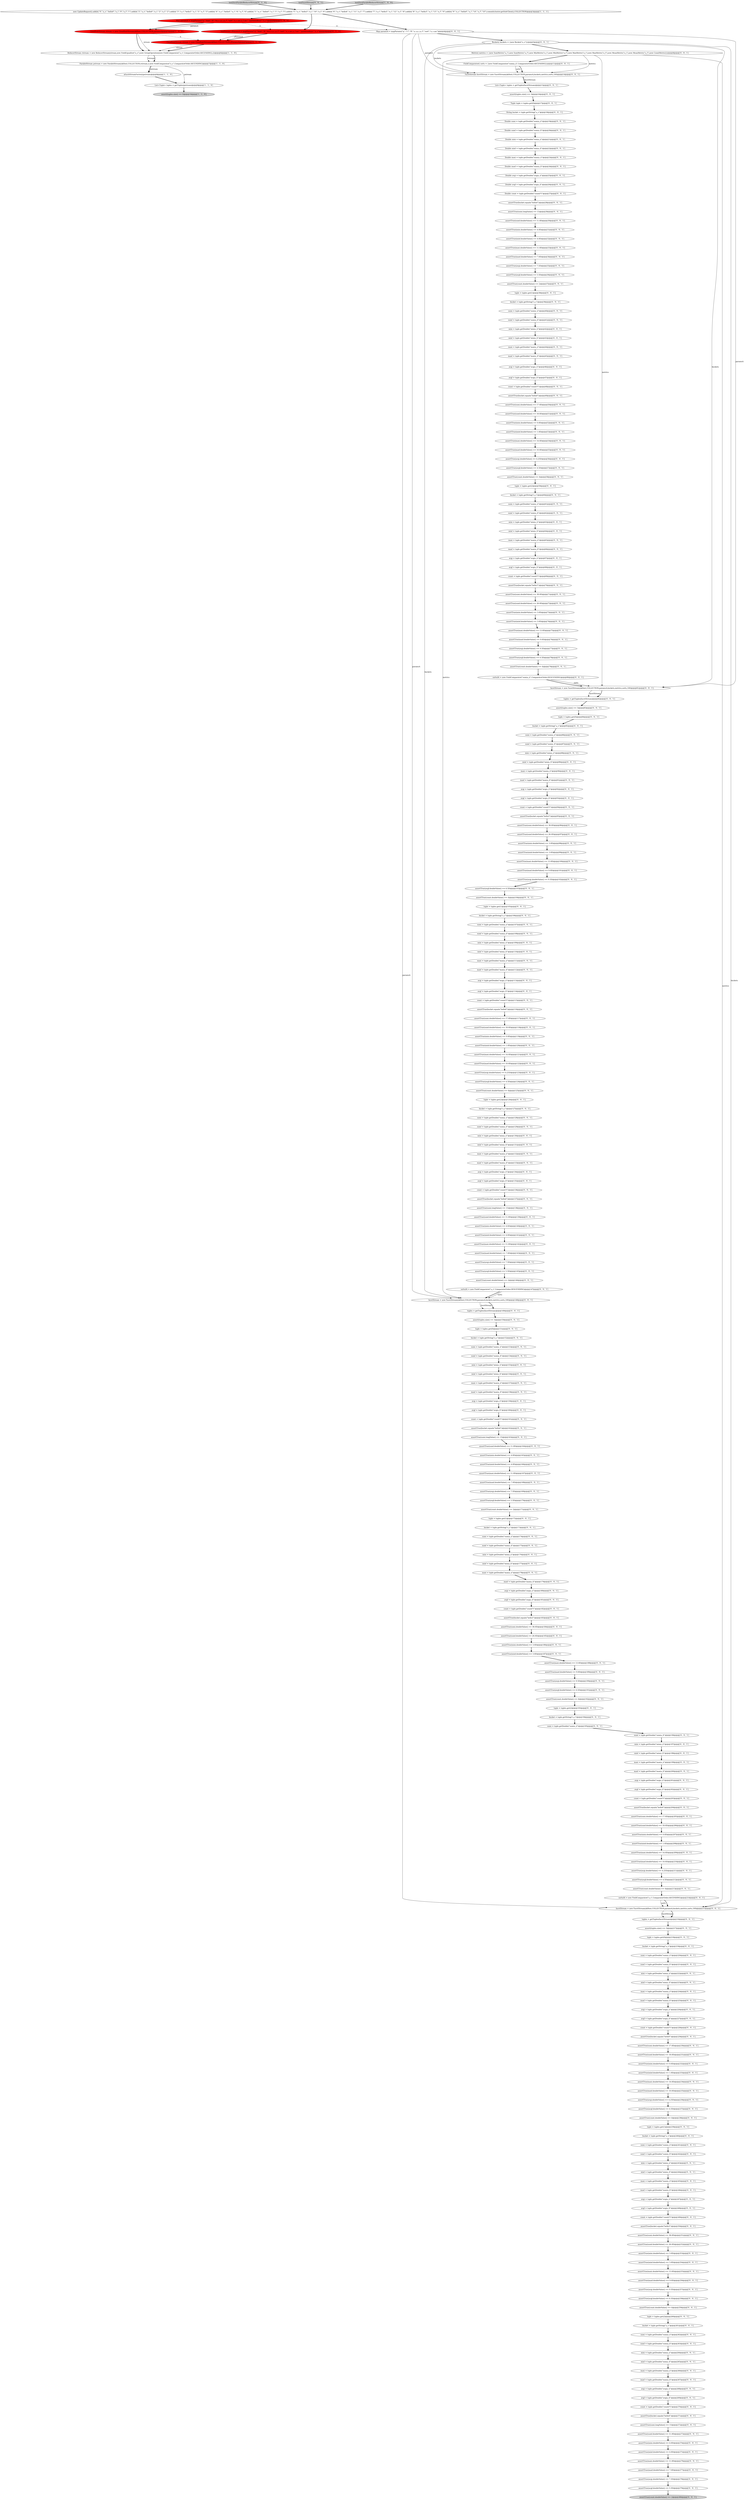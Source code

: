 digraph {
174 [style = filled, label = "assertTrue(avgf.doubleValue() == 5.5D)@@@279@@@['0', '0', '1']", fillcolor = white, shape = ellipse image = "AAA0AAABBB3BBB"];
65 [style = filled, label = "assertTrue(count.doubleValue() == 2)@@@280@@@['0', '0', '1']", fillcolor = lightgray, shape = ellipse image = "AAA0AAABBB3BBB"];
92 [style = filled, label = "minf = tuple.getDouble(\"min(a_f)\")@@@244@@@['0', '0', '1']", fillcolor = white, shape = ellipse image = "AAA0AAABBB3BBB"];
220 [style = filled, label = "assertTrue(minf.doubleValue() == 1.0D)@@@120@@@['0', '0', '1']", fillcolor = white, shape = ellipse image = "AAA0AAABBB3BBB"];
273 [style = filled, label = "bucket = tuple.getString(\"a_s\")@@@60@@@['0', '0', '1']", fillcolor = white, shape = ellipse image = "AAA0AAABBB3BBB"];
35 [style = filled, label = "assertTrue(maxf.doubleValue() == 9.0D)@@@101@@@['0', '0', '1']", fillcolor = white, shape = ellipse image = "AAA0AAABBB3BBB"];
201 [style = filled, label = "assertTrue(minf.doubleValue() == 1.0D)@@@208@@@['0', '0', '1']", fillcolor = white, shape = ellipse image = "AAA0AAABBB3BBB"];
81 [style = filled, label = "mini = tuple.getDouble(\"min(a_i)\")@@@243@@@['0', '0', '1']", fillcolor = white, shape = ellipse image = "AAA0AAABBB3BBB"];
88 [style = filled, label = "mini = tuple.getDouble(\"min(a_i)\")@@@42@@@['0', '0', '1']", fillcolor = white, shape = ellipse image = "AAA0AAABBB3BBB"];
134 [style = filled, label = "minf = tuple.getDouble(\"min(a_f)\")@@@177@@@['0', '0', '1']", fillcolor = white, shape = ellipse image = "AAA0AAABBB3BBB"];
237 [style = filled, label = "tuple = tuples.get(2)@@@193@@@['0', '0', '1']", fillcolor = white, shape = ellipse image = "AAA0AAABBB3BBB"];
275 [style = filled, label = "assertTrue(maxf.doubleValue() == 9.0D)@@@256@@@['0', '0', '1']", fillcolor = white, shape = ellipse image = "AAA0AAABBB3BBB"];
282 [style = filled, label = "sumi = tuple.getDouble(\"sum(a_i)\")@@@107@@@['0', '0', '1']", fillcolor = white, shape = ellipse image = "AAA0AAABBB3BBB"];
130 [style = filled, label = "sumf = tuple.getDouble(\"sum(a_f)\")@@@221@@@['0', '0', '1']", fillcolor = white, shape = ellipse image = "AAA0AAABBB3BBB"];
11 [style = filled, label = "testZeroParallelReducerStream['0', '1', '0']", fillcolor = lightgray, shape = diamond image = "AAA0AAABBB2BBB"];
79 [style = filled, label = "assertTrue(avgi.doubleValue() == 9.5D)@@@77@@@['0', '0', '1']", fillcolor = white, shape = ellipse image = "AAA0AAABBB3BBB"];
118 [style = filled, label = "assertTrue(sumi.doubleValue() == 17.0D)@@@50@@@['0', '0', '1']", fillcolor = white, shape = ellipse image = "AAA0AAABBB3BBB"];
3 [style = filled, label = "new UpdateRequest().add(id,\"0\",\"a_s\",\"hello0\",\"a_i\",\"0\",\"a_f\",\"1\").add(id,\"2\",\"a_s\",\"hello0\",\"a_i\",\"2\",\"a_f\",\"2\").add(id,\"3\",\"a_s\",\"hello3\",\"a_i\",\"3\",\"a_f\",\"3\").add(id,\"4\",\"a_s\",\"hello4\",\"a_i\",\"4\",\"a_f\",\"4\").add(id,\"1\",\"a_s\",\"hello0\",\"a_i\",\"1\",\"a_f\",\"5\").add(id,\"5\",\"a_s\",\"hello3\",\"a_i\",\"10\",\"a_f\",\"6\").add(id,\"6\",\"a_s\",\"hello4\",\"a_i\",\"11\",\"a_f\",\"7\").add(id,\"7\",\"a_s\",\"hello3\",\"a_i\",\"12\",\"a_f\",\"8\").add(id,\"8\",\"a_s\",\"hello3\",\"a_i\",\"13\",\"a_f\",\"9\").add(id,\"9\",\"a_s\",\"hello0\",\"a_i\",\"14\",\"a_f\",\"10\").commit(cluster.getSolrClient(),COLLECTION)@@@3@@@['1', '1', '1']", fillcolor = white, shape = ellipse image = "AAA0AAABBB1BBB"];
195 [style = filled, label = "tuple = tuples.get(1)@@@172@@@['0', '0', '1']", fillcolor = white, shape = ellipse image = "AAA0AAABBB3BBB"];
155 [style = filled, label = "assertTrue(count.doubleValue() == 2)@@@171@@@['0', '0', '1']", fillcolor = white, shape = ellipse image = "AAA0AAABBB3BBB"];
213 [style = filled, label = "maxf = tuple.getDouble(\"max(a_f)\")@@@112@@@['0', '0', '1']", fillcolor = white, shape = ellipse image = "AAA0AAABBB3BBB"];
228 [style = filled, label = "minf = tuple.getDouble(\"min(a_f)\")@@@64@@@['0', '0', '1']", fillcolor = white, shape = ellipse image = "AAA0AAABBB3BBB"];
36 [style = filled, label = "assertTrue(sumf.doubleValue() == 26.0D)@@@97@@@['0', '0', '1']", fillcolor = white, shape = ellipse image = "AAA0AAABBB3BBB"];
38 [style = filled, label = "assert(tuples.size() == 3)@@@16@@@['0', '0', '1']", fillcolor = white, shape = ellipse image = "AAA0AAABBB3BBB"];
75 [style = filled, label = "maxf = tuple.getDouble(\"max(a_f)\")@@@66@@@['0', '0', '1']", fillcolor = white, shape = ellipse image = "AAA0AAABBB3BBB"];
7 [style = filled, label = "assert(tuples.size() == 0)@@@10@@@['1', '1', '0']", fillcolor = lightgray, shape = ellipse image = "AAA0AAABBB1BBB"];
76 [style = filled, label = "sumf = tuple.getDouble(\"sum(a_f)\")@@@87@@@['0', '0', '1']", fillcolor = white, shape = ellipse image = "AAA0AAABBB3BBB"];
246 [style = filled, label = "facetStream = new FacetStream(zkHost,COLLECTION,paramsA,buckets,metrics,sorts,100)@@@215@@@['0', '0', '1']", fillcolor = white, shape = ellipse image = "AAA0AAABBB3BBB"];
47 [style = filled, label = "assertTrue(sumf.doubleValue() == 26.0D)@@@252@@@['0', '0', '1']", fillcolor = white, shape = ellipse image = "AAA0AAABBB3BBB"];
254 [style = filled, label = "avgi = tuple.getDouble(\"avg(a_i)\")@@@159@@@['0', '0', '1']", fillcolor = white, shape = ellipse image = "AAA0AAABBB3BBB"];
181 [style = filled, label = "assertTrue(maxi.doubleValue() == 11.0D)@@@167@@@['0', '0', '1']", fillcolor = white, shape = ellipse image = "AAA0AAABBB3BBB"];
248 [style = filled, label = "assertTrue(mini.doubleValue() == 4.0D)@@@31@@@['0', '0', '1']", fillcolor = white, shape = ellipse image = "AAA0AAABBB3BBB"];
6 [style = filled, label = "List<Tuple> tuples = getTuples(pstream)@@@9@@@['1', '1', '0']", fillcolor = white, shape = ellipse image = "AAA0AAABBB1BBB"];
91 [style = filled, label = "count = tuple.getDouble(\"count(*)\")@@@115@@@['0', '0', '1']", fillcolor = white, shape = ellipse image = "AAA0AAABBB3BBB"];
102 [style = filled, label = "sumi = tuple.getDouble(\"sum(a_i)\")@@@195@@@['0', '0', '1']", fillcolor = white, shape = ellipse image = "AAA0AAABBB3BBB"];
264 [style = filled, label = "FacetStream facetStream = new FacetStream(zkHost,COLLECTION,paramsA,buckets,metrics,sorts,100)@@@14@@@['0', '0', '1']", fillcolor = white, shape = ellipse image = "AAA0AAABBB3BBB"];
217 [style = filled, label = "assertTrue(bucket.equals(\"hello3\"))@@@70@@@['0', '0', '1']", fillcolor = white, shape = ellipse image = "AAA0AAABBB3BBB"];
189 [style = filled, label = "sumi = tuple.getDouble(\"sum(a_i)\")@@@174@@@['0', '0', '1']", fillcolor = white, shape = ellipse image = "AAA0AAABBB3BBB"];
204 [style = filled, label = "tuple = tuples.get(2)@@@260@@@['0', '0', '1']", fillcolor = white, shape = ellipse image = "AAA0AAABBB3BBB"];
110 [style = filled, label = "Tuple tuple = tuples.get(0)@@@17@@@['0', '0', '1']", fillcolor = white, shape = ellipse image = "AAA0AAABBB3BBB"];
187 [style = filled, label = "avgi = tuple.getDouble(\"avg(a_i)\")@@@134@@@['0', '0', '1']", fillcolor = white, shape = ellipse image = "AAA0AAABBB3BBB"];
95 [style = filled, label = "assertTrue(mini.doubleValue() == 3.0D)@@@253@@@['0', '0', '1']", fillcolor = white, shape = ellipse image = "AAA0AAABBB3BBB"];
172 [style = filled, label = "sumi = tuple.getDouble(\"sum(a_i)\")@@@241@@@['0', '0', '1']", fillcolor = white, shape = ellipse image = "AAA0AAABBB3BBB"];
87 [style = filled, label = "mini = tuple.getDouble(\"min(a_i)\")@@@63@@@['0', '0', '1']", fillcolor = white, shape = ellipse image = "AAA0AAABBB3BBB"];
183 [style = filled, label = "Double mini = tuple.getDouble(\"min(a_i)\")@@@21@@@['0', '0', '1']", fillcolor = white, shape = ellipse image = "AAA0AAABBB3BBB"];
28 [style = filled, label = "assertTrue(count.doubleValue() == 4)@@@79@@@['0', '0', '1']", fillcolor = white, shape = ellipse image = "AAA0AAABBB3BBB"];
191 [style = filled, label = "maxi = tuple.getDouble(\"max(a_i)\")@@@224@@@['0', '0', '1']", fillcolor = white, shape = ellipse image = "AAA0AAABBB3BBB"];
253 [style = filled, label = "Double count = tuple.getDouble(\"count(*)\")@@@27@@@['0', '0', '1']", fillcolor = white, shape = ellipse image = "AAA0AAABBB3BBB"];
258 [style = filled, label = "assertTrue(mini.doubleValue() == 4.0D)@@@274@@@['0', '0', '1']", fillcolor = white, shape = ellipse image = "AAA0AAABBB3BBB"];
9 [style = filled, label = "SolrParams sParamsA = mapParams(\"q\",\"blah\",\"fl\",\"id,a_s,a_i,a_f\",\"sort\",\"a_s asc,a_f asc\",\"partitionKeys\",\"a_s\")@@@4@@@['0', '1', '0']", fillcolor = red, shape = ellipse image = "AAA1AAABBB2BBB"];
45 [style = filled, label = "assertTrue(maxi.doubleValue() == 13.0D)@@@100@@@['0', '0', '1']", fillcolor = white, shape = ellipse image = "AAA0AAABBB3BBB"];
55 [style = filled, label = "avgi = tuple.getDouble(\"avg(a_i)\")@@@67@@@['0', '0', '1']", fillcolor = white, shape = ellipse image = "AAA0AAABBB3BBB"];
120 [style = filled, label = "assertTrue(avgi.doubleValue() == 4.25D)@@@123@@@['0', '0', '1']", fillcolor = white, shape = ellipse image = "AAA0AAABBB3BBB"];
173 [style = filled, label = "assertTrue(maxf.doubleValue() == 10.0D)@@@122@@@['0', '0', '1']", fillcolor = white, shape = ellipse image = "AAA0AAABBB3BBB"];
211 [style = filled, label = "minf = tuple.getDouble(\"min(a_f)\")@@@265@@@['0', '0', '1']", fillcolor = white, shape = ellipse image = "AAA0AAABBB3BBB"];
200 [style = filled, label = "assertTrue(avgf.doubleValue() == 4.5D)@@@237@@@['0', '0', '1']", fillcolor = white, shape = ellipse image = "AAA0AAABBB3BBB"];
66 [style = filled, label = "assertTrue(avgi.doubleValue() == 9.5D)@@@190@@@['0', '0', '1']", fillcolor = white, shape = ellipse image = "AAA0AAABBB3BBB"];
205 [style = filled, label = "sumf = tuple.getDouble(\"sum(a_f)\")@@@154@@@['0', '0', '1']", fillcolor = white, shape = ellipse image = "AAA0AAABBB3BBB"];
241 [style = filled, label = "avgf = tuple.getDouble(\"avg(a_f)\")@@@181@@@['0', '0', '1']", fillcolor = white, shape = ellipse image = "AAA0AAABBB3BBB"];
15 [style = filled, label = "assertTrue(count.doubleValue() == 4)@@@238@@@['0', '0', '1']", fillcolor = white, shape = ellipse image = "AAA0AAABBB3BBB"];
206 [style = filled, label = "Double sumi = tuple.getDouble(\"sum(a_i)\")@@@19@@@['0', '0', '1']", fillcolor = white, shape = ellipse image = "AAA0AAABBB3BBB"];
5 [style = filled, label = "CloudSolrStream stream = new CloudSolrStream(zkHost,COLLECTION,paramsA)@@@5@@@['1', '0', '0']", fillcolor = red, shape = ellipse image = "AAA1AAABBB1BBB"];
40 [style = filled, label = "assertTrue(count.doubleValue() == 4)@@@58@@@['0', '0', '1']", fillcolor = white, shape = ellipse image = "AAA0AAABBB3BBB"];
26 [style = filled, label = "bucket = tuple.getString(\"a_s\")@@@85@@@['0', '0', '1']", fillcolor = white, shape = ellipse image = "AAA0AAABBB3BBB"];
64 [style = filled, label = "count = tuple.getDouble(\"count(*)\")@@@203@@@['0', '0', '1']", fillcolor = white, shape = ellipse image = "AAA0AAABBB3BBB"];
216 [style = filled, label = "minf = tuple.getDouble(\"min(a_f)\")@@@131@@@['0', '0', '1']", fillcolor = white, shape = ellipse image = "AAA0AAABBB3BBB"];
269 [style = filled, label = "assertTrue(bucket.equals(\"hello3\"))@@@95@@@['0', '0', '1']", fillcolor = white, shape = ellipse image = "AAA0AAABBB3BBB"];
49 [style = filled, label = "assertTrue(mini.doubleValue() == 3.0D)@@@98@@@['0', '0', '1']", fillcolor = white, shape = ellipse image = "AAA0AAABBB3BBB"];
242 [style = filled, label = "assert(tuples.size() == 3)@@@83@@@['0', '0', '1']", fillcolor = white, shape = ellipse image = "AAA0AAABBB3BBB"];
137 [style = filled, label = "sorts(0( = new FieldComparator(\"a_s\",ComparatorOrder.ASCENDING)@@@214@@@['0', '0', '1']", fillcolor = white, shape = ellipse image = "AAA0AAABBB3BBB"];
1 [style = filled, label = "ParallelStream pstream = new ParallelStream(zkHost,COLLECTION,rstream,2,new FieldComparator(\"a_s\",ComparatorOrder.ASCENDING))@@@7@@@['1', '1', '0']", fillcolor = white, shape = ellipse image = "AAA0AAABBB1BBB"];
56 [style = filled, label = "assertTrue(maxi.doubleValue() == 14.0D)@@@54@@@['0', '0', '1']", fillcolor = white, shape = ellipse image = "AAA0AAABBB3BBB"];
74 [style = filled, label = "sorts(0( = new FieldComparator(\"a_s\",ComparatorOrder.DESCENDING)@@@147@@@['0', '0', '1']", fillcolor = white, shape = ellipse image = "AAA0AAABBB3BBB"];
117 [style = filled, label = "assertTrue(avgf.doubleValue() == 6.5D)@@@191@@@['0', '0', '1']", fillcolor = white, shape = ellipse image = "AAA0AAABBB3BBB"];
178 [style = filled, label = "minf = tuple.getDouble(\"min(a_f)\")@@@43@@@['0', '0', '1']", fillcolor = white, shape = ellipse image = "AAA0AAABBB3BBB"];
78 [style = filled, label = "assertTrue(sumf.doubleValue() == 18.0D)@@@118@@@['0', '0', '1']", fillcolor = white, shape = ellipse image = "AAA0AAABBB3BBB"];
260 [style = filled, label = "assertTrue(maxf.doubleValue() == 9.0D)@@@76@@@['0', '0', '1']", fillcolor = white, shape = ellipse image = "AAA0AAABBB3BBB"];
268 [style = filled, label = "assertTrue(minf.doubleValue() == 1.0D)@@@233@@@['0', '0', '1']", fillcolor = white, shape = ellipse image = "AAA0AAABBB3BBB"];
108 [style = filled, label = "assertTrue(avgf.doubleValue() == 4.5D)@@@57@@@['0', '0', '1']", fillcolor = white, shape = ellipse image = "AAA0AAABBB3BBB"];
280 [style = filled, label = "FieldComparator(( sorts = {new FieldComparator(\"sum(a_i)\",ComparatorOrder.ASCENDING)}@@@11@@@['0', '0', '1']", fillcolor = white, shape = ellipse image = "AAA0AAABBB3BBB"];
24 [style = filled, label = "assertTrue(maxi.doubleValue() == 13.0D)@@@188@@@['0', '0', '1']", fillcolor = white, shape = ellipse image = "AAA0AAABBB3BBB"];
225 [style = filled, label = "maxf = tuple.getDouble(\"max(a_f)\")@@@133@@@['0', '0', '1']", fillcolor = white, shape = ellipse image = "AAA0AAABBB3BBB"];
161 [style = filled, label = "mini = tuple.getDouble(\"min(a_i)\")@@@88@@@['0', '0', '1']", fillcolor = white, shape = ellipse image = "AAA0AAABBB3BBB"];
115 [style = filled, label = "assertTrue(maxf.doubleValue() == 7.0D)@@@34@@@['0', '0', '1']", fillcolor = white, shape = ellipse image = "AAA0AAABBB3BBB"];
54 [style = filled, label = "assertTrue(maxi.doubleValue() == 14.0D)@@@234@@@['0', '0', '1']", fillcolor = white, shape = ellipse image = "AAA0AAABBB3BBB"];
14 [style = filled, label = "avgf = tuple.getDouble(\"avg(a_f)\")@@@47@@@['0', '0', '1']", fillcolor = white, shape = ellipse image = "AAA0AAABBB3BBB"];
22 [style = filled, label = "mini = tuple.getDouble(\"min(a_i)\")@@@155@@@['0', '0', '1']", fillcolor = white, shape = ellipse image = "AAA0AAABBB3BBB"];
90 [style = filled, label = "assertTrue(sumi.doubleValue() == 38.0D)@@@71@@@['0', '0', '1']", fillcolor = white, shape = ellipse image = "AAA0AAABBB3BBB"];
222 [style = filled, label = "maxf = tuple.getDouble(\"max(a_f)\")@@@179@@@['0', '0', '1']", fillcolor = white, shape = ellipse image = "AAA0AAABBB3BBB"];
112 [style = filled, label = "mini = tuple.getDouble(\"min(a_i)\")@@@197@@@['0', '0', '1']", fillcolor = white, shape = ellipse image = "AAA0AAABBB3BBB"];
163 [style = filled, label = "assertTrue(sumf.doubleValue() == 18.0D)@@@51@@@['0', '0', '1']", fillcolor = white, shape = ellipse image = "AAA0AAABBB3BBB"];
250 [style = filled, label = "assertTrue(sumi.longValue() == 15)@@@272@@@['0', '0', '1']", fillcolor = white, shape = ellipse image = "AAA0AAABBB3BBB"];
270 [style = filled, label = "avgf = tuple.getDouble(\"avg(a_f)\")@@@269@@@['0', '0', '1']", fillcolor = white, shape = ellipse image = "AAA0AAABBB3BBB"];
229 [style = filled, label = "tuples = getTuples(facetStream)@@@216@@@['0', '0', '1']", fillcolor = white, shape = ellipse image = "AAA0AAABBB3BBB"];
70 [style = filled, label = "count = tuple.getDouble(\"count(*)\")@@@48@@@['0', '0', '1']", fillcolor = white, shape = ellipse image = "AAA0AAABBB3BBB"];
4 [style = filled, label = "Map paramsA = mapParams(\"q\",\"blah\",\"fl\",\"id,a_s,a_i,a_f\",\"sort\",\"a_s asc,a_f asc\",\"partitionKeys\",\"a_s\")@@@4@@@['1', '0', '0']", fillcolor = red, shape = ellipse image = "AAA1AAABBB1BBB"];
234 [style = filled, label = "bucket = tuple.getString(\"a_s\")@@@240@@@['0', '0', '1']", fillcolor = white, shape = ellipse image = "AAA0AAABBB3BBB"];
34 [style = filled, label = "assertTrue(maxi.doubleValue() == 13.0D)@@@255@@@['0', '0', '1']", fillcolor = white, shape = ellipse image = "AAA0AAABBB3BBB"];
111 [style = filled, label = "Double maxf = tuple.getDouble(\"max(a_f)\")@@@24@@@['0', '0', '1']", fillcolor = white, shape = ellipse image = "AAA0AAABBB3BBB"];
39 [style = filled, label = "count = tuple.getDouble(\"count(*)\")@@@136@@@['0', '0', '1']", fillcolor = white, shape = ellipse image = "AAA0AAABBB3BBB"];
57 [style = filled, label = "assertTrue(maxi.doubleValue() == 11.0D)@@@142@@@['0', '0', '1']", fillcolor = white, shape = ellipse image = "AAA0AAABBB3BBB"];
69 [style = filled, label = "avgf = tuple.getDouble(\"avg(a_f)\")@@@248@@@['0', '0', '1']", fillcolor = white, shape = ellipse image = "AAA0AAABBB3BBB"];
151 [style = filled, label = "assertTrue(sumf.doubleValue() == 11.0D)@@@30@@@['0', '0', '1']", fillcolor = white, shape = ellipse image = "AAA0AAABBB3BBB"];
208 [style = filled, label = "assertTrue(bucket.equals(\"hello4\"))@@@162@@@['0', '0', '1']", fillcolor = white, shape = ellipse image = "AAA0AAABBB3BBB"];
276 [style = filled, label = "maxi = tuple.getDouble(\"max(a_i)\")@@@65@@@['0', '0', '1']", fillcolor = white, shape = ellipse image = "AAA0AAABBB3BBB"];
255 [style = filled, label = "tuple = tuples.get(0)@@@218@@@['0', '0', '1']", fillcolor = white, shape = ellipse image = "AAA0AAABBB3BBB"];
16 [style = filled, label = "Double avgf = tuple.getDouble(\"avg(a_f)\")@@@26@@@['0', '0', '1']", fillcolor = white, shape = ellipse image = "AAA0AAABBB3BBB"];
186 [style = filled, label = "maxi = tuple.getDouble(\"max(a_i)\")@@@90@@@['0', '0', '1']", fillcolor = white, shape = ellipse image = "AAA0AAABBB3BBB"];
63 [style = filled, label = "assertTrue(avgf.doubleValue() == 4.5D)@@@212@@@['0', '0', '1']", fillcolor = white, shape = ellipse image = "AAA0AAABBB3BBB"];
106 [style = filled, label = "maxi = tuple.getDouble(\"max(a_i)\")@@@132@@@['0', '0', '1']", fillcolor = white, shape = ellipse image = "AAA0AAABBB3BBB"];
154 [style = filled, label = "Double sumf = tuple.getDouble(\"sum(a_f)\")@@@20@@@['0', '0', '1']", fillcolor = white, shape = ellipse image = "AAA0AAABBB3BBB"];
0 [style = filled, label = "ReducerStream rstream = new ReducerStream(stream,new FieldEqualitor(\"a_s\"),new GroupOperation(new FieldComparator(\"a_s\",ComparatorOrder.ASCENDING),2))@@@6@@@['1', '1', '0']", fillcolor = white, shape = ellipse image = "AAA0AAABBB1BBB"];
44 [style = filled, label = "bucket = tuple.getString(\"a_s\")@@@173@@@['0', '0', '1']", fillcolor = white, shape = ellipse image = "AAA0AAABBB3BBB"];
27 [style = filled, label = "Double avgi = tuple.getDouble(\"avg(a_i)\")@@@25@@@['0', '0', '1']", fillcolor = white, shape = ellipse image = "AAA0AAABBB3BBB"];
194 [style = filled, label = "assertTrue(avgf.doubleValue() == 4.5D)@@@124@@@['0', '0', '1']", fillcolor = white, shape = ellipse image = "AAA0AAABBB3BBB"];
196 [style = filled, label = "avgi = tuple.getDouble(\"avg(a_i)\")@@@201@@@['0', '0', '1']", fillcolor = white, shape = ellipse image = "AAA0AAABBB3BBB"];
207 [style = filled, label = "assertTrue(maxf.doubleValue() == 7.0D)@@@277@@@['0', '0', '1']", fillcolor = white, shape = ellipse image = "AAA0AAABBB3BBB"];
175 [style = filled, label = "assertTrue(sumf.doubleValue() == 11.0D)@@@164@@@['0', '0', '1']", fillcolor = white, shape = ellipse image = "AAA0AAABBB3BBB"];
190 [style = filled, label = "assert(tuples.size() == 3)@@@217@@@['0', '0', '1']", fillcolor = white, shape = ellipse image = "AAA0AAABBB3BBB"];
265 [style = filled, label = "List<Tuple> tuples = getTuples(facetStream)@@@15@@@['0', '0', '1']", fillcolor = white, shape = ellipse image = "AAA0AAABBB3BBB"];
160 [style = filled, label = "assertTrue(bucket.equals(\"hello4\"))@@@271@@@['0', '0', '1']", fillcolor = white, shape = ellipse image = "AAA0AAABBB3BBB"];
85 [style = filled, label = "maxf = tuple.getDouble(\"max(a_f)\")@@@91@@@['0', '0', '1']", fillcolor = white, shape = ellipse image = "AAA0AAABBB3BBB"];
221 [style = filled, label = "bucket = tuple.getString(\"a_s\")@@@127@@@['0', '0', '1']", fillcolor = white, shape = ellipse image = "AAA0AAABBB3BBB"];
192 [style = filled, label = "assertTrue(bucket.equals(\"hello0\"))@@@229@@@['0', '0', '1']", fillcolor = white, shape = ellipse image = "AAA0AAABBB3BBB"];
58 [style = filled, label = "assertTrue(bucket.equals(\"hello0\"))@@@204@@@['0', '0', '1']", fillcolor = white, shape = ellipse image = "AAA0AAABBB3BBB"];
251 [style = filled, label = "count = tuple.getDouble(\"count(*)\")@@@249@@@['0', '0', '1']", fillcolor = white, shape = ellipse image = "AAA0AAABBB3BBB"];
274 [style = filled, label = "minf = tuple.getDouble(\"min(a_f)\")@@@223@@@['0', '0', '1']", fillcolor = white, shape = ellipse image = "AAA0AAABBB3BBB"];
143 [style = filled, label = "mini = tuple.getDouble(\"min(a_i)\")@@@109@@@['0', '0', '1']", fillcolor = white, shape = ellipse image = "AAA0AAABBB3BBB"];
83 [style = filled, label = "facetStream = new FacetStream(zkHost,COLLECTION,paramsA,buckets,metrics,sorts,100)@@@148@@@['0', '0', '1']", fillcolor = white, shape = ellipse image = "AAA0AAABBB3BBB"];
158 [style = filled, label = "assertTrue(sumf.doubleValue() == 26.0D)@@@72@@@['0', '0', '1']", fillcolor = white, shape = ellipse image = "AAA0AAABBB3BBB"];
94 [style = filled, label = "assertTrue(count.doubleValue() == 2)@@@37@@@['0', '0', '1']", fillcolor = white, shape = ellipse image = "AAA0AAABBB3BBB"];
188 [style = filled, label = "avgf = tuple.getDouble(\"avg(a_f)\")@@@202@@@['0', '0', '1']", fillcolor = white, shape = ellipse image = "AAA0AAABBB3BBB"];
113 [style = filled, label = "maxi = tuple.getDouble(\"max(a_i)\")@@@111@@@['0', '0', '1']", fillcolor = white, shape = ellipse image = "AAA0AAABBB3BBB"];
37 [style = filled, label = "assertTrue(bucket.equals(\"hello4\"))@@@137@@@['0', '0', '1']", fillcolor = white, shape = ellipse image = "AAA0AAABBB3BBB"];
153 [style = filled, label = "assertTrue(sumi.doubleValue() == 38.0D)@@@184@@@['0', '0', '1']", fillcolor = white, shape = ellipse image = "AAA0AAABBB3BBB"];
177 [style = filled, label = "assertTrue(maxf.doubleValue() == 10.0D)@@@210@@@['0', '0', '1']", fillcolor = white, shape = ellipse image = "AAA0AAABBB3BBB"];
227 [style = filled, label = "assertTrue(avgi.doubleValue() == 4.25D)@@@211@@@['0', '0', '1']", fillcolor = white, shape = ellipse image = "AAA0AAABBB3BBB"];
145 [style = filled, label = "minf = tuple.getDouble(\"min(a_f)\")@@@198@@@['0', '0', '1']", fillcolor = white, shape = ellipse image = "AAA0AAABBB3BBB"];
199 [style = filled, label = "sumf = tuple.getDouble(\"sum(a_f)\")@@@196@@@['0', '0', '1']", fillcolor = white, shape = ellipse image = "AAA0AAABBB3BBB"];
29 [style = filled, label = "sumf = tuple.getDouble(\"sum(a_f)\")@@@129@@@['0', '0', '1']", fillcolor = white, shape = ellipse image = "AAA0AAABBB3BBB"];
224 [style = filled, label = "assertTrue(minf.doubleValue() == 3.0D)@@@99@@@['0', '0', '1']", fillcolor = white, shape = ellipse image = "AAA0AAABBB3BBB"];
278 [style = filled, label = "assertTrue(sumf.doubleValue() == 18.0D)@@@206@@@['0', '0', '1']", fillcolor = white, shape = ellipse image = "AAA0AAABBB3BBB"];
279 [style = filled, label = "Metric(( metrics = {new SumMetric(\"a_i\"),new SumMetric(\"a_f\"),new MinMetric(\"a_i\"),new MinMetric(\"a_f\"),new MaxMetric(\"a_i\"),new MaxMetric(\"a_f\"),new MeanMetric(\"a_i\"),new MeanMetric(\"a_f\"),new CountMetric()}@@@8@@@['0', '0', '1']", fillcolor = white, shape = ellipse image = "AAA0AAABBB3BBB"];
147 [style = filled, label = "avgf = tuple.getDouble(\"avg(a_f)\")@@@68@@@['0', '0', '1']", fillcolor = white, shape = ellipse image = "AAA0AAABBB3BBB"];
114 [style = filled, label = "assertTrue(bucket.equals(\"hello3\"))@@@250@@@['0', '0', '1']", fillcolor = white, shape = ellipse image = "AAA0AAABBB3BBB"];
123 [style = filled, label = "assertTrue(sumf.doubleValue() == 11.0D)@@@139@@@['0', '0', '1']", fillcolor = white, shape = ellipse image = "AAA0AAABBB3BBB"];
133 [style = filled, label = "assertTrue(sumi.doubleValue() == 17.0D)@@@205@@@['0', '0', '1']", fillcolor = white, shape = ellipse image = "AAA0AAABBB3BBB"];
142 [style = filled, label = "assertTrue(count.doubleValue() == 4)@@@192@@@['0', '0', '1']", fillcolor = white, shape = ellipse image = "AAA0AAABBB3BBB"];
197 [style = filled, label = "tuples = getTuples(facetStream)@@@149@@@['0', '0', '1']", fillcolor = white, shape = ellipse image = "AAA0AAABBB3BBB"];
263 [style = filled, label = "bucket = tuple.getString(\"a_s\")@@@194@@@['0', '0', '1']", fillcolor = white, shape = ellipse image = "AAA0AAABBB3BBB"];
97 [style = filled, label = "assertTrue(avgf.doubleValue() == 6.5D)@@@258@@@['0', '0', '1']", fillcolor = white, shape = ellipse image = "AAA0AAABBB3BBB"];
170 [style = filled, label = "count = tuple.getDouble(\"count(*)\")@@@69@@@['0', '0', '1']", fillcolor = white, shape = ellipse image = "AAA0AAABBB3BBB"];
210 [style = filled, label = "assertTrue(sumi.doubleValue() == 38.0D)@@@96@@@['0', '0', '1']", fillcolor = white, shape = ellipse image = "AAA0AAABBB3BBB"];
180 [style = filled, label = "assertTrue(avgi.doubleValue() == 4.25D)@@@56@@@['0', '0', '1']", fillcolor = white, shape = ellipse image = "AAA0AAABBB3BBB"];
156 [style = filled, label = "assertTrue(avgi.doubleValue() == 7.5D)@@@278@@@['0', '0', '1']", fillcolor = white, shape = ellipse image = "AAA0AAABBB3BBB"];
203 [style = filled, label = "count = tuple.getDouble(\"count(*)\")@@@228@@@['0', '0', '1']", fillcolor = white, shape = ellipse image = "AAA0AAABBB3BBB"];
73 [style = filled, label = "assertTrue(avgi.doubleValue() == 7.5D)@@@169@@@['0', '0', '1']", fillcolor = white, shape = ellipse image = "AAA0AAABBB3BBB"];
17 [style = filled, label = "avgi = tuple.getDouble(\"avg(a_i)\")@@@46@@@['0', '0', '1']", fillcolor = white, shape = ellipse image = "AAA0AAABBB3BBB"];
19 [style = filled, label = "assertTrue(avgi.doubleValue() == 9.5D)@@@257@@@['0', '0', '1']", fillcolor = white, shape = ellipse image = "AAA0AAABBB3BBB"];
202 [style = filled, label = "avgi = tuple.getDouble(\"avg(a_i)\")@@@180@@@['0', '0', '1']", fillcolor = white, shape = ellipse image = "AAA0AAABBB3BBB"];
61 [style = filled, label = "count = tuple.getDouble(\"count(*)\")@@@182@@@['0', '0', '1']", fillcolor = white, shape = ellipse image = "AAA0AAABBB3BBB"];
198 [style = filled, label = "maxi = tuple.getDouble(\"max(a_i)\")@@@199@@@['0', '0', '1']", fillcolor = white, shape = ellipse image = "AAA0AAABBB3BBB"];
223 [style = filled, label = "maxi = tuple.getDouble(\"max(a_i)\")@@@266@@@['0', '0', '1']", fillcolor = white, shape = ellipse image = "AAA0AAABBB3BBB"];
214 [style = filled, label = "assertTrue(minf.doubleValue() == 3.0D)@@@187@@@['0', '0', '1']", fillcolor = white, shape = ellipse image = "AAA0AAABBB3BBB"];
18 [style = filled, label = "assertTrue(sumi.longValue() == 15)@@@138@@@['0', '0', '1']", fillcolor = white, shape = ellipse image = "AAA0AAABBB3BBB"];
30 [style = filled, label = "String bucket = tuple.getString(\"a_s\")@@@18@@@['0', '0', '1']", fillcolor = white, shape = ellipse image = "AAA0AAABBB3BBB"];
51 [style = filled, label = "assertTrue(avgi.doubleValue() == 7.5D)@@@144@@@['0', '0', '1']", fillcolor = white, shape = ellipse image = "AAA0AAABBB3BBB"];
152 [style = filled, label = "bucket = tuple.getString(\"a_s\")@@@261@@@['0', '0', '1']", fillcolor = white, shape = ellipse image = "AAA0AAABBB3BBB"];
235 [style = filled, label = "avgf = tuple.getDouble(\"avg(a_f)\")@@@160@@@['0', '0', '1']", fillcolor = white, shape = ellipse image = "AAA0AAABBB3BBB"];
277 [style = filled, label = "sumf = tuple.getDouble(\"sum(a_f)\")@@@41@@@['0', '0', '1']", fillcolor = white, shape = ellipse image = "AAA0AAABBB3BBB"];
135 [style = filled, label = "assertTrue(mini.doubleValue() == 4.0D)@@@140@@@['0', '0', '1']", fillcolor = white, shape = ellipse image = "AAA0AAABBB3BBB"];
218 [style = filled, label = "avgi = tuple.getDouble(\"avg(a_i)\")@@@92@@@['0', '0', '1']", fillcolor = white, shape = ellipse image = "AAA0AAABBB3BBB"];
41 [style = filled, label = "avgi = tuple.getDouble(\"avg(a_i)\")@@@247@@@['0', '0', '1']", fillcolor = white, shape = ellipse image = "AAA0AAABBB3BBB"];
139 [style = filled, label = "sumi = tuple.getDouble(\"sum(a_i)\")@@@61@@@['0', '0', '1']", fillcolor = white, shape = ellipse image = "AAA0AAABBB3BBB"];
124 [style = filled, label = "assertTrue(avgi.doubleValue() == 7.5D)@@@35@@@['0', '0', '1']", fillcolor = white, shape = ellipse image = "AAA0AAABBB3BBB"];
256 [style = filled, label = "avgf = tuple.getDouble(\"avg(a_f)\")@@@114@@@['0', '0', '1']", fillcolor = white, shape = ellipse image = "AAA0AAABBB3BBB"];
59 [style = filled, label = "bucket = tuple.getString(\"a_s\")@@@106@@@['0', '0', '1']", fillcolor = white, shape = ellipse image = "AAA0AAABBB3BBB"];
68 [style = filled, label = "tuple = tuples.get(1)@@@105@@@['0', '0', '1']", fillcolor = white, shape = ellipse image = "AAA0AAABBB3BBB"];
281 [style = filled, label = "tuple = tuples.get(0)@@@84@@@['0', '0', '1']", fillcolor = white, shape = ellipse image = "AAA0AAABBB3BBB"];
82 [style = filled, label = "assertTrue(count.doubleValue() == 4)@@@213@@@['0', '0', '1']", fillcolor = white, shape = ellipse image = "AAA0AAABBB3BBB"];
10 [style = filled, label = "CloudSolrStream stream = new CloudSolrStream(zkHost,COLLECTION,sParamsA)@@@5@@@['0', '1', '0']", fillcolor = red, shape = ellipse image = "AAA1AAABBB2BBB"];
239 [style = filled, label = "assertTrue(sumi.longValue() == 15)@@@163@@@['0', '0', '1']", fillcolor = white, shape = ellipse image = "AAA0AAABBB3BBB"];
261 [style = filled, label = "tuple = tuples.get(1)@@@38@@@['0', '0', '1']", fillcolor = white, shape = ellipse image = "AAA0AAABBB3BBB"];
157 [style = filled, label = "tuple = tuples.get(0)@@@151@@@['0', '0', '1']", fillcolor = white, shape = ellipse image = "AAA0AAABBB3BBB"];
132 [style = filled, label = "assertTrue(avgf.doubleValue() == 5.5D)@@@170@@@['0', '0', '1']", fillcolor = white, shape = ellipse image = "AAA0AAABBB3BBB"];
126 [style = filled, label = "testFacetStream['0', '0', '1']", fillcolor = lightgray, shape = diamond image = "AAA0AAABBB3BBB"];
193 [style = filled, label = "sumf = tuple.getDouble(\"sum(a_f)\")@@@62@@@['0', '0', '1']", fillcolor = white, shape = ellipse image = "AAA0AAABBB3BBB"];
33 [style = filled, label = "assertTrue(maxi.doubleValue() == 11.0D)@@@33@@@['0', '0', '1']", fillcolor = white, shape = ellipse image = "AAA0AAABBB3BBB"];
169 [style = filled, label = "assertTrue(sumi.doubleValue() == 17.0D)@@@117@@@['0', '0', '1']", fillcolor = white, shape = ellipse image = "AAA0AAABBB3BBB"];
168 [style = filled, label = "maxf = tuple.getDouble(\"max(a_f)\")@@@45@@@['0', '0', '1']", fillcolor = white, shape = ellipse image = "AAA0AAABBB3BBB"];
2 [style = filled, label = "testZeroParallelReducerStream['1', '0', '0']", fillcolor = lightgray, shape = diamond image = "AAA0AAABBB1BBB"];
12 [style = filled, label = "assertTrue(avgi.doubleValue() == 9.5D)@@@102@@@['0', '0', '1']", fillcolor = white, shape = ellipse image = "AAA0AAABBB3BBB"];
116 [style = filled, label = "maxi = tuple.getDouble(\"max(a_i)\")@@@157@@@['0', '0', '1']", fillcolor = white, shape = ellipse image = "AAA0AAABBB3BBB"];
128 [style = filled, label = "assertTrue(mini.doubleValue() == 0.0D)@@@207@@@['0', '0', '1']", fillcolor = white, shape = ellipse image = "AAA0AAABBB3BBB"];
127 [style = filled, label = "assertTrue(maxi.doubleValue() == 14.0D)@@@121@@@['0', '0', '1']", fillcolor = white, shape = ellipse image = "AAA0AAABBB3BBB"];
209 [style = filled, label = "Double minf = tuple.getDouble(\"min(a_f)\")@@@22@@@['0', '0', '1']", fillcolor = white, shape = ellipse image = "AAA0AAABBB3BBB"];
244 [style = filled, label = "sumi = tuple.getDouble(\"sum(a_i)\")@@@86@@@['0', '0', '1']", fillcolor = white, shape = ellipse image = "AAA0AAABBB3BBB"];
103 [style = filled, label = "maxf = tuple.getDouble(\"max(a_f)\")@@@158@@@['0', '0', '1']", fillcolor = white, shape = ellipse image = "AAA0AAABBB3BBB"];
99 [style = filled, label = "assertTrue(minf.doubleValue() == 4.0D)@@@32@@@['0', '0', '1']", fillcolor = white, shape = ellipse image = "AAA0AAABBB3BBB"];
212 [style = filled, label = "assertTrue(minf.doubleValue() == 1.0D)@@@53@@@['0', '0', '1']", fillcolor = white, shape = ellipse image = "AAA0AAABBB3BBB"];
48 [style = filled, label = "assertTrue(maxi.doubleValue() == 13.0D)@@@75@@@['0', '0', '1']", fillcolor = white, shape = ellipse image = "AAA0AAABBB3BBB"];
271 [style = filled, label = "maxi = tuple.getDouble(\"max(a_i)\")@@@44@@@['0', '0', '1']", fillcolor = white, shape = ellipse image = "AAA0AAABBB3BBB"];
259 [style = filled, label = "avgi = tuple.getDouble(\"avg(a_i)\")@@@226@@@['0', '0', '1']", fillcolor = white, shape = ellipse image = "AAA0AAABBB3BBB"];
252 [style = filled, label = "assertTrue(avgf.doubleValue() == 6.5D)@@@103@@@['0', '0', '1']", fillcolor = white, shape = ellipse image = "AAA0AAABBB3BBB"];
141 [style = filled, label = "sumf = tuple.getDouble(\"sum(a_f)\")@@@108@@@['0', '0', '1']", fillcolor = white, shape = ellipse image = "AAA0AAABBB3BBB"];
129 [style = filled, label = "bucket = tuple.getString(\"a_s\")@@@219@@@['0', '0', '1']", fillcolor = white, shape = ellipse image = "AAA0AAABBB3BBB"];
84 [style = filled, label = "assertTrue(minf.doubleValue() == 3.0D)@@@254@@@['0', '0', '1']", fillcolor = white, shape = ellipse image = "AAA0AAABBB3BBB"];
100 [style = filled, label = "avgf = tuple.getDouble(\"avg(a_f)\")@@@135@@@['0', '0', '1']", fillcolor = white, shape = ellipse image = "AAA0AAABBB3BBB"];
184 [style = filled, label = "minf = tuple.getDouble(\"min(a_f)\")@@@110@@@['0', '0', '1']", fillcolor = white, shape = ellipse image = "AAA0AAABBB3BBB"];
243 [style = filled, label = "tuple = tuples.get(2)@@@126@@@['0', '0', '1']", fillcolor = white, shape = ellipse image = "AAA0AAABBB3BBB"];
72 [style = filled, label = "maxf = tuple.getDouble(\"max(a_f)\")@@@200@@@['0', '0', '1']", fillcolor = white, shape = ellipse image = "AAA0AAABBB3BBB"];
77 [style = filled, label = "assertTrue(mini.doubleValue() == 4.0D)@@@165@@@['0', '0', '1']", fillcolor = white, shape = ellipse image = "AAA0AAABBB3BBB"];
159 [style = filled, label = "tuples = getTuples(facetStream)@@@82@@@['0', '0', '1']", fillcolor = white, shape = ellipse image = "AAA0AAABBB3BBB"];
136 [style = filled, label = "sorts(0( = new FieldComparator(\"sum(a_i)\",ComparatorOrder.DESCENDING)@@@80@@@['0', '0', '1']", fillcolor = white, shape = ellipse image = "AAA0AAABBB3BBB"];
182 [style = filled, label = "assertTrue(count.doubleValue() == 4)@@@259@@@['0', '0', '1']", fillcolor = white, shape = ellipse image = "AAA0AAABBB3BBB"];
105 [style = filled, label = "facetStream = new FacetStream(zkHost,COLLECTION,paramsA,buckets,metrics,sorts,100)@@@81@@@['0', '0', '1']", fillcolor = white, shape = ellipse image = "AAA0AAABBB3BBB"];
267 [style = filled, label = "sumi = tuple.getDouble(\"sum(a_i)\")@@@220@@@['0', '0', '1']", fillcolor = white, shape = ellipse image = "AAA0AAABBB3BBB"];
179 [style = filled, label = "assert(tuples.size() == 3)@@@150@@@['0', '0', '1']", fillcolor = white, shape = ellipse image = "AAA0AAABBB3BBB"];
266 [style = filled, label = "minf = tuple.getDouble(\"min(a_f)\")@@@156@@@['0', '0', '1']", fillcolor = white, shape = ellipse image = "AAA0AAABBB3BBB"];
60 [style = filled, label = "assertTrue(minf.doubleValue() == 3.0D)@@@74@@@['0', '0', '1']", fillcolor = white, shape = ellipse image = "AAA0AAABBB3BBB"];
162 [style = filled, label = "assertTrue(avgf.doubleValue() == 5.5D)@@@145@@@['0', '0', '1']", fillcolor = white, shape = ellipse image = "AAA0AAABBB3BBB"];
219 [style = filled, label = "assertTrue(mini.doubleValue() == 0.0D)@@@119@@@['0', '0', '1']", fillcolor = white, shape = ellipse image = "AAA0AAABBB3BBB"];
232 [style = filled, label = "assertTrue(minf.doubleValue() == 4.0D)@@@275@@@['0', '0', '1']", fillcolor = white, shape = ellipse image = "AAA0AAABBB3BBB"];
122 [style = filled, label = "sumi = tuple.getDouble(\"sum(a_i)\")@@@153@@@['0', '0', '1']", fillcolor = white, shape = ellipse image = "AAA0AAABBB3BBB"];
283 [style = filled, label = "Double maxi = tuple.getDouble(\"max(a_i)\")@@@23@@@['0', '0', '1']", fillcolor = white, shape = ellipse image = "AAA0AAABBB3BBB"];
46 [style = filled, label = "assertTrue(maxi.doubleValue() == 14.0D)@@@209@@@['0', '0', '1']", fillcolor = white, shape = ellipse image = "AAA0AAABBB3BBB"];
176 [style = filled, label = "sumf = tuple.getDouble(\"sum(a_f)\")@@@175@@@['0', '0', '1']", fillcolor = white, shape = ellipse image = "AAA0AAABBB3BBB"];
262 [style = filled, label = "assertTrue(count.doubleValue() == 4)@@@104@@@['0', '0', '1']", fillcolor = white, shape = ellipse image = "AAA0AAABBB3BBB"];
215 [style = filled, label = "avgf = tuple.getDouble(\"avg(a_f)\")@@@93@@@['0', '0', '1']", fillcolor = white, shape = ellipse image = "AAA0AAABBB3BBB"];
238 [style = filled, label = "assertTrue(sumf.doubleValue() == 11.0D)@@@273@@@['0', '0', '1']", fillcolor = white, shape = ellipse image = "AAA0AAABBB3BBB"];
42 [style = filled, label = "assertTrue(avgi.doubleValue() == 4.25D)@@@236@@@['0', '0', '1']", fillcolor = white, shape = ellipse image = "AAA0AAABBB3BBB"];
165 [style = filled, label = "sumi = tuple.getDouble(\"sum(a_i)\")@@@262@@@['0', '0', '1']", fillcolor = white, shape = ellipse image = "AAA0AAABBB3BBB"];
240 [style = filled, label = "assertTrue(maxf.doubleValue() == 9.0D)@@@189@@@['0', '0', '1']", fillcolor = white, shape = ellipse image = "AAA0AAABBB3BBB"];
146 [style = filled, label = "assertTrue(sumf.doubleValue() == 26.0D)@@@185@@@['0', '0', '1']", fillcolor = white, shape = ellipse image = "AAA0AAABBB3BBB"];
138 [style = filled, label = "count = tuple.getDouble(\"count(*)\")@@@161@@@['0', '0', '1']", fillcolor = white, shape = ellipse image = "AAA0AAABBB3BBB"];
148 [style = filled, label = "minf = tuple.getDouble(\"min(a_f)\")@@@89@@@['0', '0', '1']", fillcolor = white, shape = ellipse image = "AAA0AAABBB3BBB"];
23 [style = filled, label = "assertTrue(minf.doubleValue() == 4.0D)@@@141@@@['0', '0', '1']", fillcolor = white, shape = ellipse image = "AAA0AAABBB3BBB"];
71 [style = filled, label = "maxf = tuple.getDouble(\"max(a_f)\")@@@267@@@['0', '0', '1']", fillcolor = white, shape = ellipse image = "AAA0AAABBB3BBB"];
249 [style = filled, label = "assertTrue(avgf.doubleValue() == 5.5D)@@@36@@@['0', '0', '1']", fillcolor = white, shape = ellipse image = "AAA0AAABBB3BBB"];
43 [style = filled, label = "assertTrue(bucket.equals(\"hello0\"))@@@116@@@['0', '0', '1']", fillcolor = white, shape = ellipse image = "AAA0AAABBB3BBB"];
109 [style = filled, label = "Map paramsA = mapParams(\"q\",\"*:*\",\"fl\",\"a_s,a_i,a_f\",\"sort\",\"a_s asc\")@@@4@@@['0', '0', '1']", fillcolor = white, shape = ellipse image = "AAA0AAABBB3BBB"];
53 [style = filled, label = "assertTrue(maxf.doubleValue() == 7.0D)@@@143@@@['0', '0', '1']", fillcolor = white, shape = ellipse image = "AAA0AAABBB3BBB"];
233 [style = filled, label = "maxi = tuple.getDouble(\"max(a_i)\")@@@178@@@['0', '0', '1']", fillcolor = white, shape = ellipse image = "AAA0AAABBB3BBB"];
13 [style = filled, label = "assertTrue(maxf.doubleValue() == 10.0D)@@@235@@@['0', '0', '1']", fillcolor = white, shape = ellipse image = "AAA0AAABBB3BBB"];
8 [style = filled, label = "attachStreamFactory(pstream)@@@8@@@['1', '1', '0']", fillcolor = white, shape = ellipse image = "AAA0AAABBB1BBB"];
166 [style = filled, label = "mini = tuple.getDouble(\"min(a_i)\")@@@264@@@['0', '0', '1']", fillcolor = white, shape = ellipse image = "AAA0AAABBB3BBB"];
131 [style = filled, label = "maxf = tuple.getDouble(\"max(a_f)\")@@@225@@@['0', '0', '1']", fillcolor = white, shape = ellipse image = "AAA0AAABBB3BBB"];
171 [style = filled, label = "assertTrue(mini.doubleValue() == 3.0D)@@@186@@@['0', '0', '1']", fillcolor = white, shape = ellipse image = "AAA0AAABBB3BBB"];
25 [style = filled, label = "sumi = tuple.getDouble(\"sum(a_i)\")@@@128@@@['0', '0', '1']", fillcolor = white, shape = ellipse image = "AAA0AAABBB3BBB"];
62 [style = filled, label = "Bucket(( buckets = {new Bucket(\"a_s\")}@@@5@@@['0', '0', '1']", fillcolor = white, shape = ellipse image = "AAA0AAABBB3BBB"];
80 [style = filled, label = "avgi = tuple.getDouble(\"avg(a_i)\")@@@113@@@['0', '0', '1']", fillcolor = white, shape = ellipse image = "AAA0AAABBB3BBB"];
50 [style = filled, label = "sumi = tuple.getDouble(\"sum(a_i)\")@@@40@@@['0', '0', '1']", fillcolor = white, shape = ellipse image = "AAA0AAABBB3BBB"];
226 [style = filled, label = "assertTrue(minf.doubleValue() == 4.0D)@@@166@@@['0', '0', '1']", fillcolor = white, shape = ellipse image = "AAA0AAABBB3BBB"];
231 [style = filled, label = "assertTrue(avgf.doubleValue() == 6.5D)@@@78@@@['0', '0', '1']", fillcolor = white, shape = ellipse image = "AAA0AAABBB3BBB"];
32 [style = filled, label = "assertTrue(mini.doubleValue() == 3.0D)@@@73@@@['0', '0', '1']", fillcolor = white, shape = ellipse image = "AAA0AAABBB3BBB"];
230 [style = filled, label = "assertTrue(sumi.longValue() == 15)@@@29@@@['0', '0', '1']", fillcolor = white, shape = ellipse image = "AAA0AAABBB3BBB"];
31 [style = filled, label = "bucket = tuple.getString(\"a_s\")@@@39@@@['0', '0', '1']", fillcolor = white, shape = ellipse image = "AAA0AAABBB3BBB"];
96 [style = filled, label = "tuple = tuples.get(1)@@@239@@@['0', '0', '1']", fillcolor = white, shape = ellipse image = "AAA0AAABBB3BBB"];
121 [style = filled, label = "bucket = tuple.getString(\"a_s\")@@@152@@@['0', '0', '1']", fillcolor = white, shape = ellipse image = "AAA0AAABBB3BBB"];
86 [style = filled, label = "assertTrue(bucket.equals(\"hello4\"))@@@28@@@['0', '0', '1']", fillcolor = white, shape = ellipse image = "AAA0AAABBB3BBB"];
101 [style = filled, label = "assertTrue(bucket.equals(\"hello3\"))@@@183@@@['0', '0', '1']", fillcolor = white, shape = ellipse image = "AAA0AAABBB3BBB"];
247 [style = filled, label = "assertTrue(sumi.doubleValue() == 38.0D)@@@251@@@['0', '0', '1']", fillcolor = white, shape = ellipse image = "AAA0AAABBB3BBB"];
93 [style = filled, label = "sumf = tuple.getDouble(\"sum(a_f)\")@@@263@@@['0', '0', '1']", fillcolor = white, shape = ellipse image = "AAA0AAABBB3BBB"];
20 [style = filled, label = "count = tuple.getDouble(\"count(*)\")@@@270@@@['0', '0', '1']", fillcolor = white, shape = ellipse image = "AAA0AAABBB3BBB"];
107 [style = filled, label = "assertTrue(count.doubleValue() == 4)@@@125@@@['0', '0', '1']", fillcolor = white, shape = ellipse image = "AAA0AAABBB3BBB"];
21 [style = filled, label = "assertTrue(maxi.doubleValue() == 11.0D)@@@276@@@['0', '0', '1']", fillcolor = white, shape = ellipse image = "AAA0AAABBB3BBB"];
89 [style = filled, label = "assertTrue(count.doubleValue() == 2)@@@146@@@['0', '0', '1']", fillcolor = white, shape = ellipse image = "AAA0AAABBB3BBB"];
167 [style = filled, label = "maxi = tuple.getDouble(\"max(a_i)\")@@@245@@@['0', '0', '1']", fillcolor = white, shape = ellipse image = "AAA0AAABBB3BBB"];
257 [style = filled, label = "assertTrue(mini.doubleValue() == 0.0D)@@@232@@@['0', '0', '1']", fillcolor = white, shape = ellipse image = "AAA0AAABBB3BBB"];
125 [style = filled, label = "assertTrue(maxf.doubleValue() == 7.0D)@@@168@@@['0', '0', '1']", fillcolor = white, shape = ellipse image = "AAA0AAABBB3BBB"];
67 [style = filled, label = "avgi = tuple.getDouble(\"avg(a_i)\")@@@268@@@['0', '0', '1']", fillcolor = white, shape = ellipse image = "AAA0AAABBB3BBB"];
98 [style = filled, label = "mini = tuple.getDouble(\"min(a_i)\")@@@222@@@['0', '0', '1']", fillcolor = white, shape = ellipse image = "AAA0AAABBB3BBB"];
150 [style = filled, label = "assertTrue(maxf.doubleValue() == 10.0D)@@@55@@@['0', '0', '1']", fillcolor = white, shape = ellipse image = "AAA0AAABBB3BBB"];
119 [style = filled, label = "tuple = tuples.get(2)@@@59@@@['0', '0', '1']", fillcolor = white, shape = ellipse image = "AAA0AAABBB3BBB"];
149 [style = filled, label = "assertTrue(mini.doubleValue() == 0.0D)@@@52@@@['0', '0', '1']", fillcolor = white, shape = ellipse image = "AAA0AAABBB3BBB"];
144 [style = filled, label = "mini = tuple.getDouble(\"min(a_i)\")@@@130@@@['0', '0', '1']", fillcolor = white, shape = ellipse image = "AAA0AAABBB3BBB"];
185 [style = filled, label = "assertTrue(bucket.equals(\"hello0\"))@@@49@@@['0', '0', '1']", fillcolor = white, shape = ellipse image = "AAA0AAABBB3BBB"];
52 [style = filled, label = "mini = tuple.getDouble(\"min(a_i)\")@@@176@@@['0', '0', '1']", fillcolor = white, shape = ellipse image = "AAA0AAABBB3BBB"];
236 [style = filled, label = "assertTrue(sumi.doubleValue() == 17.0D)@@@230@@@['0', '0', '1']", fillcolor = white, shape = ellipse image = "AAA0AAABBB3BBB"];
245 [style = filled, label = "assertTrue(sumf.doubleValue() == 18.0D)@@@231@@@['0', '0', '1']", fillcolor = white, shape = ellipse image = "AAA0AAABBB3BBB"];
164 [style = filled, label = "maxf = tuple.getDouble(\"max(a_f)\")@@@246@@@['0', '0', '1']", fillcolor = white, shape = ellipse image = "AAA0AAABBB3BBB"];
104 [style = filled, label = "sumf = tuple.getDouble(\"sum(a_f)\")@@@242@@@['0', '0', '1']", fillcolor = white, shape = ellipse image = "AAA0AAABBB3BBB"];
140 [style = filled, label = "avgf = tuple.getDouble(\"avg(a_f)\")@@@227@@@['0', '0', '1']", fillcolor = white, shape = ellipse image = "AAA0AAABBB3BBB"];
272 [style = filled, label = "count = tuple.getDouble(\"count(*)\")@@@94@@@['0', '0', '1']", fillcolor = white, shape = ellipse image = "AAA0AAABBB3BBB"];
46->177 [style = bold, label=""];
229->190 [style = bold, label=""];
49->224 [style = bold, label=""];
184->113 [style = bold, label=""];
251->114 [style = bold, label=""];
281->26 [style = bold, label=""];
130->98 [style = bold, label=""];
95->84 [style = bold, label=""];
165->93 [style = bold, label=""];
91->43 [style = bold, label=""];
159->242 [style = bold, label=""];
265->38 [style = bold, label=""];
43->169 [style = bold, label=""];
266->116 [style = bold, label=""];
213->80 [style = bold, label=""];
260->79 [style = bold, label=""];
58->133 [style = bold, label=""];
125->73 [style = bold, label=""];
232->21 [style = bold, label=""];
129->267 [style = bold, label=""];
277->88 [style = bold, label=""];
107->243 [style = bold, label=""];
74->83 [style = bold, label=""];
244->76 [style = bold, label=""];
124->249 [style = bold, label=""];
257->268 [style = bold, label=""];
136->105 [style = solid, label="sorts"];
105->159 [style = solid, label="facetStream"];
190->255 [style = bold, label=""];
191->131 [style = bold, label=""];
8->6 [style = bold, label=""];
148->186 [style = bold, label=""];
12->252 [style = bold, label=""];
4->109 [style = dashed, label="0"];
9->10 [style = bold, label=""];
25->29 [style = bold, label=""];
176->52 [style = bold, label=""];
78->219 [style = bold, label=""];
253->86 [style = bold, label=""];
3->4 [style = bold, label=""];
62->279 [style = bold, label=""];
61->101 [style = bold, label=""];
164->41 [style = bold, label=""];
110->30 [style = bold, label=""];
23->57 [style = bold, label=""];
271->168 [style = bold, label=""];
196->188 [style = bold, label=""];
112->145 [style = bold, label=""];
81->92 [style = bold, label=""];
31->50 [style = bold, label=""];
89->74 [style = bold, label=""];
225->187 [style = bold, label=""];
4->9 [style = dashed, label="0"];
71->67 [style = bold, label=""];
5->0 [style = bold, label=""];
114->247 [style = bold, label=""];
17->14 [style = bold, label=""];
208->239 [style = bold, label=""];
84->34 [style = bold, label=""];
152->165 [style = bold, label=""];
233->222 [style = bold, label=""];
219->220 [style = bold, label=""];
74->83 [style = solid, label="sorts"];
120->194 [style = bold, label=""];
150->180 [style = bold, label=""];
30->206 [style = bold, label=""];
218->215 [style = bold, label=""];
85->218 [style = bold, label=""];
108->40 [style = bold, label=""];
262->68 [style = bold, label=""];
44->189 [style = bold, label=""];
204->152 [style = bold, label=""];
131->259 [style = bold, label=""];
182->204 [style = bold, label=""];
45->35 [style = bold, label=""];
66->117 [style = bold, label=""];
242->281 [style = bold, label=""];
10->0 [style = solid, label="stream"];
269->210 [style = bold, label=""];
35->12 [style = bold, label=""];
40->119 [style = bold, label=""];
123->135 [style = bold, label=""];
140->203 [style = bold, label=""];
234->172 [style = bold, label=""];
212->56 [style = bold, label=""];
128->201 [style = bold, label=""];
33->115 [style = bold, label=""];
263->102 [style = bold, label=""];
126->3 [style = bold, label=""];
127->173 [style = bold, label=""];
168->17 [style = bold, label=""];
92->167 [style = bold, label=""];
67->270 [style = bold, label=""];
250->238 [style = bold, label=""];
179->157 [style = bold, label=""];
239->175 [style = bold, label=""];
259->140 [style = bold, label=""];
52->134 [style = bold, label=""];
275->19 [style = bold, label=""];
88->178 [style = bold, label=""];
18->123 [style = bold, label=""];
180->108 [style = bold, label=""];
142->237 [style = bold, label=""];
270->20 [style = bold, label=""];
72->196 [style = bold, label=""];
149->212 [style = bold, label=""];
156->174 [style = bold, label=""];
228->276 [style = bold, label=""];
113->213 [style = bold, label=""];
38->110 [style = bold, label=""];
27->16 [style = bold, label=""];
28->136 [style = bold, label=""];
222->202 [style = bold, label=""];
199->112 [style = bold, label=""];
133->278 [style = bold, label=""];
137->246 [style = bold, label=""];
255->129 [style = bold, label=""];
167->164 [style = bold, label=""];
1->8 [style = solid, label="pstream"];
109->264 [style = solid, label="paramsA"];
60->48 [style = bold, label=""];
94->261 [style = bold, label=""];
256->91 [style = bold, label=""];
3->109 [style = bold, label=""];
90->158 [style = bold, label=""];
169->78 [style = bold, label=""];
214->24 [style = bold, label=""];
62->105 [style = solid, label="buckets"];
178->271 [style = bold, label=""];
227->63 [style = bold, label=""];
122->205 [style = bold, label=""];
116->103 [style = bold, label=""];
279->280 [style = bold, label=""];
29->144 [style = bold, label=""];
175->77 [style = bold, label=""];
189->176 [style = bold, label=""];
145->198 [style = bold, label=""];
278->128 [style = bold, label=""];
82->137 [style = bold, label=""];
36->49 [style = bold, label=""];
87->228 [style = bold, label=""];
16->253 [style = bold, label=""];
171->214 [style = bold, label=""];
86->230 [style = bold, label=""];
118->163 [style = bold, label=""];
10->0 [style = bold, label=""];
249->94 [style = bold, label=""];
236->245 [style = bold, label=""];
276->75 [style = bold, label=""];
4->5 [style = solid, label="paramsA"];
207->156 [style = bold, label=""];
5->0 [style = solid, label="stream"];
272->269 [style = bold, label=""];
194->107 [style = bold, label=""];
274->191 [style = bold, label=""];
279->105 [style = solid, label="metrics"];
105->159 [style = bold, label=""];
98->274 [style = bold, label=""];
62->264 [style = solid, label="buckets"];
6->7 [style = bold, label=""];
193->87 [style = bold, label=""];
174->65 [style = bold, label=""];
109->83 [style = solid, label="paramsA"];
238->258 [style = bold, label=""];
197->179 [style = bold, label=""];
210->36 [style = bold, label=""];
57->53 [style = bold, label=""];
153->146 [style = bold, label=""];
101->153 [style = bold, label=""];
235->138 [style = bold, label=""];
203->192 [style = bold, label=""];
170->217 [style = bold, label=""];
77->226 [style = bold, label=""];
75->55 [style = bold, label=""];
39->37 [style = bold, label=""];
139->193 [style = bold, label=""];
141->143 [style = bold, label=""];
163->149 [style = bold, label=""];
243->221 [style = bold, label=""];
221->25 [style = bold, label=""];
216->106 [style = bold, label=""];
51->162 [style = bold, label=""];
188->64 [style = bold, label=""];
83->197 [style = solid, label="facetStream"];
48->260 [style = bold, label=""];
1->8 [style = bold, label=""];
26->244 [style = bold, label=""];
173->120 [style = bold, label=""];
13->42 [style = bold, label=""];
137->246 [style = solid, label="sorts"];
202->241 [style = bold, label=""];
206->154 [style = bold, label=""];
158->32 [style = bold, label=""];
24->240 [style = bold, label=""];
2->3 [style = bold, label=""];
245->257 [style = bold, label=""];
154->183 [style = bold, label=""];
258->232 [style = bold, label=""];
155->195 [style = bold, label=""];
181->125 [style = bold, label=""];
55->147 [style = bold, label=""];
109->105 [style = solid, label="paramsA"];
200->15 [style = bold, label=""];
47->95 [style = bold, label=""];
135->23 [style = bold, label=""];
104->81 [style = bold, label=""];
151->248 [style = bold, label=""];
280->264 [style = bold, label=""];
3->9 [style = bold, label=""];
247->47 [style = bold, label=""];
1->6 [style = solid, label="pstream"];
32->60 [style = bold, label=""];
76->161 [style = bold, label=""];
147->170 [style = bold, label=""];
69->251 [style = bold, label=""];
224->45 [style = bold, label=""];
192->236 [style = bold, label=""];
11->3 [style = bold, label=""];
20->160 [style = bold, label=""];
100->39 [style = bold, label=""];
0->1 [style = solid, label="rstream"];
0->1 [style = bold, label=""];
93->166 [style = bold, label=""];
5->10 [style = dashed, label="0"];
162->89 [style = bold, label=""];
264->265 [style = solid, label="facetStream"];
211->223 [style = bold, label=""];
50->277 [style = bold, label=""];
268->54 [style = bold, label=""];
246->229 [style = solid, label="facetStream"];
115->124 [style = bold, label=""];
198->72 [style = bold, label=""];
79->231 [style = bold, label=""];
96->234 [style = bold, label=""];
109->62 [style = bold, label=""];
231->28 [style = bold, label=""];
157->121 [style = bold, label=""];
240->66 [style = bold, label=""];
64->58 [style = bold, label=""];
41->69 [style = bold, label=""];
4->5 [style = bold, label=""];
19->97 [style = bold, label=""];
283->111 [style = bold, label=""];
267->130 [style = bold, label=""];
195->44 [style = bold, label=""];
59->282 [style = bold, label=""];
223->71 [style = bold, label=""];
261->31 [style = bold, label=""];
217->90 [style = bold, label=""];
103->254 [style = bold, label=""];
63->82 [style = bold, label=""];
279->83 [style = solid, label="metrics"];
279->246 [style = solid, label="metrics"];
53->51 [style = bold, label=""];
14->70 [style = bold, label=""];
62->246 [style = solid, label="buckets"];
22->266 [style = bold, label=""];
254->235 [style = bold, label=""];
83->197 [style = bold, label=""];
117->142 [style = bold, label=""];
134->233 [style = bold, label=""];
201->46 [style = bold, label=""];
70->185 [style = bold, label=""];
97->182 [style = bold, label=""];
146->171 [style = bold, label=""];
279->264 [style = solid, label="metrics"];
56->150 [style = bold, label=""];
185->118 [style = bold, label=""];
177->227 [style = bold, label=""];
252->262 [style = bold, label=""];
111->27 [style = bold, label=""];
226->181 [style = bold, label=""];
102->199 [style = bold, label=""];
106->225 [style = bold, label=""];
237->263 [style = bold, label=""];
248->99 [style = bold, label=""];
9->10 [style = solid, label="sParamsA"];
230->151 [style = bold, label=""];
187->100 [style = bold, label=""];
54->13 [style = bold, label=""];
119->273 [style = bold, label=""];
132->155 [style = bold, label=""];
15->96 [style = bold, label=""];
34->275 [style = bold, label=""];
280->264 [style = solid, label="sorts"];
136->105 [style = bold, label=""];
209->283 [style = bold, label=""];
68->59 [style = bold, label=""];
186->85 [style = bold, label=""];
73->132 [style = bold, label=""];
220->127 [style = bold, label=""];
37->18 [style = bold, label=""];
121->122 [style = bold, label=""];
143->184 [style = bold, label=""];
172->104 [style = bold, label=""];
183->209 [style = bold, label=""];
273->139 [style = bold, label=""];
282->141 [style = bold, label=""];
241->61 [style = bold, label=""];
166->211 [style = bold, label=""];
138->208 [style = bold, label=""];
144->216 [style = bold, label=""];
80->256 [style = bold, label=""];
99->33 [style = bold, label=""];
161->148 [style = bold, label=""];
109->246 [style = solid, label="paramsA"];
21->207 [style = bold, label=""];
62->83 [style = solid, label="buckets"];
246->229 [style = bold, label=""];
205->22 [style = bold, label=""];
42->200 [style = bold, label=""];
264->265 [style = bold, label=""];
215->272 [style = bold, label=""];
160->250 [style = bold, label=""];
}
